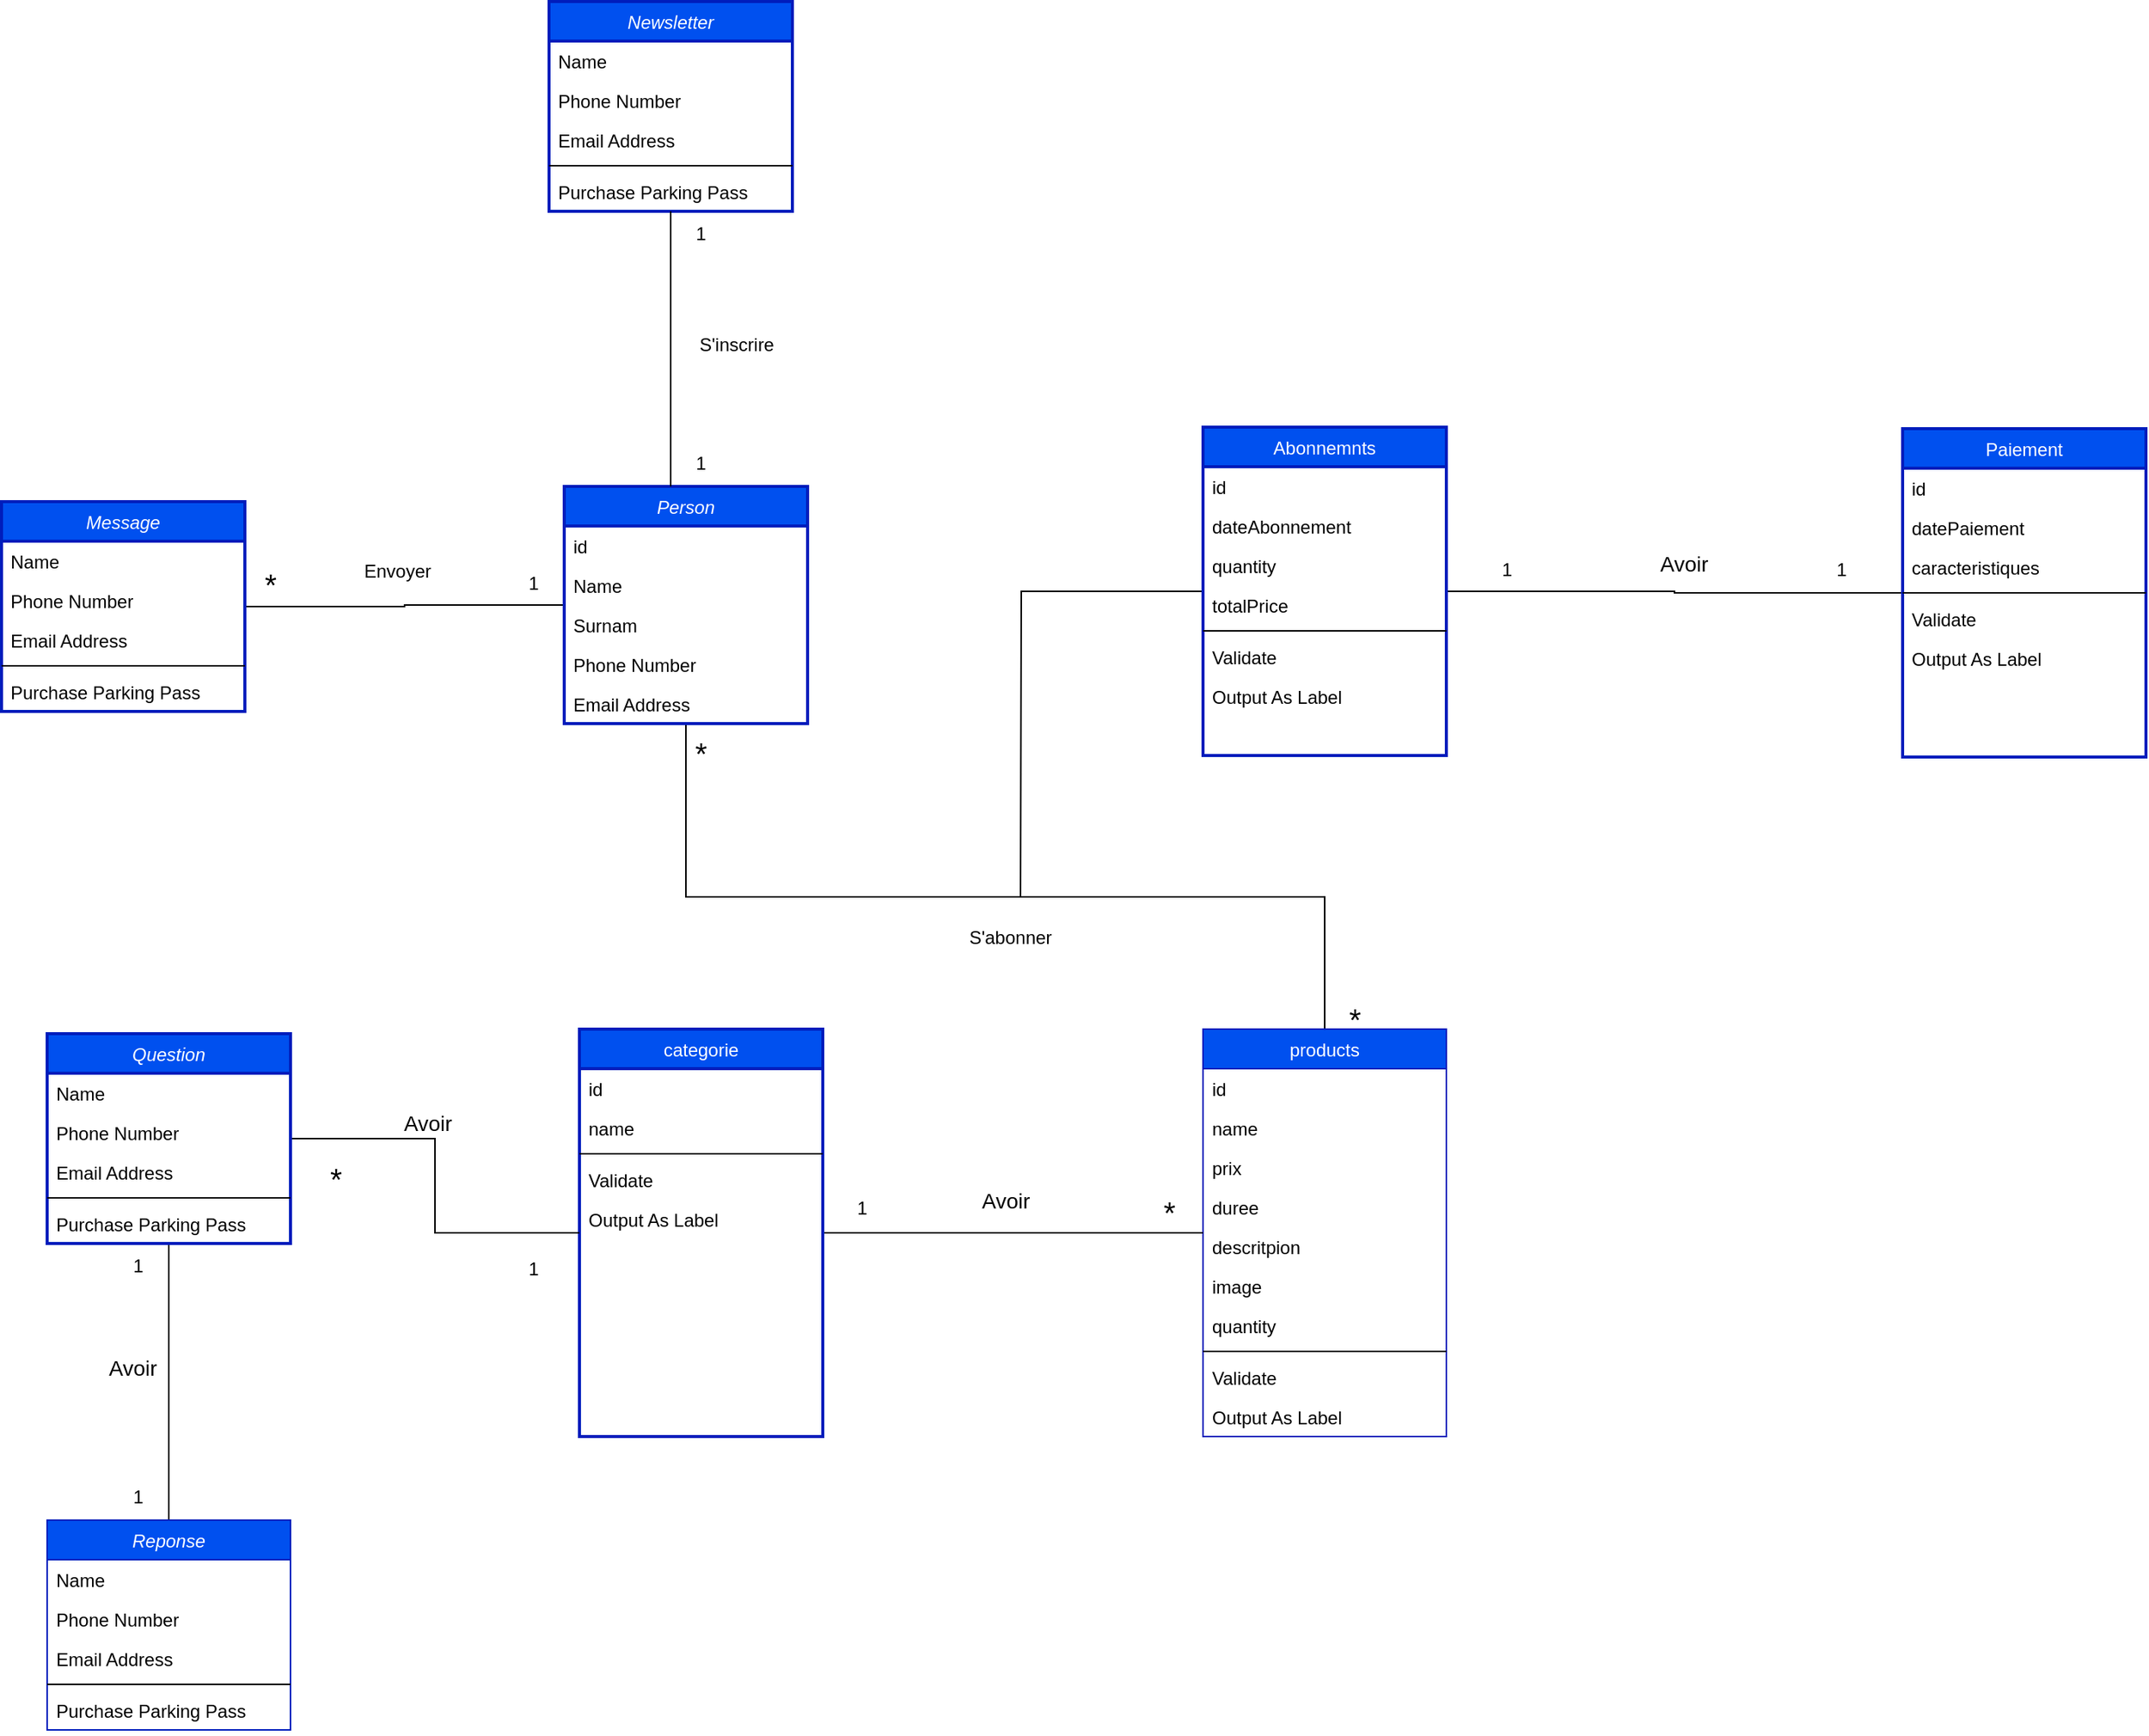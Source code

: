 <mxfile version="24.2.3" type="github">
  <diagram id="C5RBs43oDa-KdzZeNtuy" name="Page-1">
    <mxGraphModel dx="1590" dy="1683" grid="1" gridSize="10" guides="1" tooltips="1" connect="1" arrows="1" fold="1" page="1" pageScale="1" pageWidth="827" pageHeight="1169" math="0" shadow="0">
      <root>
        <mxCell id="WIyWlLk6GJQsqaUBKTNV-0" />
        <mxCell id="WIyWlLk6GJQsqaUBKTNV-1" parent="WIyWlLk6GJQsqaUBKTNV-0" />
        <mxCell id="VjXfluRMaRCNN6NIuyhc-67" style="edgeStyle=orthogonalEdgeStyle;rounded=0;orthogonalLoop=1;jettySize=auto;html=1;endArrow=none;endFill=0;" edge="1" parent="WIyWlLk6GJQsqaUBKTNV-1" source="zkfFHV4jXpPFQw0GAbJ--0" target="VjXfluRMaRCNN6NIuyhc-45">
          <mxGeometry relative="1" as="geometry" />
        </mxCell>
        <mxCell id="VjXfluRMaRCNN6NIuyhc-98" style="edgeStyle=orthogonalEdgeStyle;rounded=0;orthogonalLoop=1;jettySize=auto;html=1;endArrow=none;endFill=0;" edge="1" parent="WIyWlLk6GJQsqaUBKTNV-1" source="zkfFHV4jXpPFQw0GAbJ--0" target="zkfFHV4jXpPFQw0GAbJ--17">
          <mxGeometry relative="1" as="geometry">
            <Array as="points">
              <mxPoint x="300" y="390" />
              <mxPoint x="720" y="390" />
            </Array>
          </mxGeometry>
        </mxCell>
        <mxCell id="zkfFHV4jXpPFQw0GAbJ--0" value="Person" style="swimlane;fontStyle=2;align=center;verticalAlign=top;childLayout=stackLayout;horizontal=1;startSize=26;horizontalStack=0;resizeParent=1;resizeLast=0;collapsible=1;marginBottom=0;rounded=0;shadow=0;strokeWidth=2;fillColor=#0050ef;fontColor=#ffffff;strokeColor=#001DBC;" parent="WIyWlLk6GJQsqaUBKTNV-1" vertex="1">
          <mxGeometry x="220" y="120" width="160" height="156" as="geometry">
            <mxRectangle x="230" y="140" width="160" height="26" as="alternateBounds" />
          </mxGeometry>
        </mxCell>
        <mxCell id="VjXfluRMaRCNN6NIuyhc-101" value="id" style="text;align=left;verticalAlign=top;spacingLeft=4;spacingRight=4;overflow=hidden;rotatable=0;points=[[0,0.5],[1,0.5]];portConstraint=eastwest;" vertex="1" parent="zkfFHV4jXpPFQw0GAbJ--0">
          <mxGeometry y="26" width="160" height="26" as="geometry" />
        </mxCell>
        <mxCell id="zkfFHV4jXpPFQw0GAbJ--1" value="Name" style="text;align=left;verticalAlign=top;spacingLeft=4;spacingRight=4;overflow=hidden;rotatable=0;points=[[0,0.5],[1,0.5]];portConstraint=eastwest;" parent="zkfFHV4jXpPFQw0GAbJ--0" vertex="1">
          <mxGeometry y="52" width="160" height="26" as="geometry" />
        </mxCell>
        <mxCell id="VjXfluRMaRCNN6NIuyhc-102" value="Surnam" style="text;align=left;verticalAlign=top;spacingLeft=4;spacingRight=4;overflow=hidden;rotatable=0;points=[[0,0.5],[1,0.5]];portConstraint=eastwest;" vertex="1" parent="zkfFHV4jXpPFQw0GAbJ--0">
          <mxGeometry y="78" width="160" height="26" as="geometry" />
        </mxCell>
        <mxCell id="zkfFHV4jXpPFQw0GAbJ--2" value="Phone Number" style="text;align=left;verticalAlign=top;spacingLeft=4;spacingRight=4;overflow=hidden;rotatable=0;points=[[0,0.5],[1,0.5]];portConstraint=eastwest;rounded=0;shadow=0;html=0;" parent="zkfFHV4jXpPFQw0GAbJ--0" vertex="1">
          <mxGeometry y="104" width="160" height="26" as="geometry" />
        </mxCell>
        <mxCell id="zkfFHV4jXpPFQw0GAbJ--3" value="Email Address" style="text;align=left;verticalAlign=top;spacingLeft=4;spacingRight=4;overflow=hidden;rotatable=0;points=[[0,0.5],[1,0.5]];portConstraint=eastwest;rounded=0;shadow=0;html=0;" parent="zkfFHV4jXpPFQw0GAbJ--0" vertex="1">
          <mxGeometry y="130" width="160" height="26" as="geometry" />
        </mxCell>
        <mxCell id="zkfFHV4jXpPFQw0GAbJ--17" value="products" style="swimlane;fontStyle=0;align=center;verticalAlign=top;childLayout=stackLayout;horizontal=1;startSize=26;horizontalStack=0;resizeParent=1;resizeLast=0;collapsible=1;marginBottom=0;rounded=0;shadow=0;strokeWidth=1;fillColor=#0050ef;fontColor=#ffffff;strokeColor=#001DBC;" parent="WIyWlLk6GJQsqaUBKTNV-1" vertex="1">
          <mxGeometry x="640" y="477" width="160" height="268" as="geometry">
            <mxRectangle x="550" y="140" width="160" height="26" as="alternateBounds" />
          </mxGeometry>
        </mxCell>
        <mxCell id="zkfFHV4jXpPFQw0GAbJ--18" value="id" style="text;align=left;verticalAlign=top;spacingLeft=4;spacingRight=4;overflow=hidden;rotatable=0;points=[[0,0.5],[1,0.5]];portConstraint=eastwest;" parent="zkfFHV4jXpPFQw0GAbJ--17" vertex="1">
          <mxGeometry y="26" width="160" height="26" as="geometry" />
        </mxCell>
        <mxCell id="zkfFHV4jXpPFQw0GAbJ--19" value="name" style="text;align=left;verticalAlign=top;spacingLeft=4;spacingRight=4;overflow=hidden;rotatable=0;points=[[0,0.5],[1,0.5]];portConstraint=eastwest;rounded=0;shadow=0;html=0;" parent="zkfFHV4jXpPFQw0GAbJ--17" vertex="1">
          <mxGeometry y="52" width="160" height="26" as="geometry" />
        </mxCell>
        <mxCell id="VjXfluRMaRCNN6NIuyhc-7" value="prix" style="text;align=left;verticalAlign=top;spacingLeft=4;spacingRight=4;overflow=hidden;rotatable=0;points=[[0,0.5],[1,0.5]];portConstraint=eastwest;rounded=0;shadow=0;html=0;" vertex="1" parent="zkfFHV4jXpPFQw0GAbJ--17">
          <mxGeometry y="78" width="160" height="26" as="geometry" />
        </mxCell>
        <mxCell id="VjXfluRMaRCNN6NIuyhc-6" value="duree" style="text;align=left;verticalAlign=top;spacingLeft=4;spacingRight=4;overflow=hidden;rotatable=0;points=[[0,0.5],[1,0.5]];portConstraint=eastwest;rounded=0;shadow=0;html=0;" vertex="1" parent="zkfFHV4jXpPFQw0GAbJ--17">
          <mxGeometry y="104" width="160" height="26" as="geometry" />
        </mxCell>
        <mxCell id="zkfFHV4jXpPFQw0GAbJ--20" value="descritpion" style="text;align=left;verticalAlign=top;spacingLeft=4;spacingRight=4;overflow=hidden;rotatable=0;points=[[0,0.5],[1,0.5]];portConstraint=eastwest;rounded=0;shadow=0;html=0;" parent="zkfFHV4jXpPFQw0GAbJ--17" vertex="1">
          <mxGeometry y="130" width="160" height="26" as="geometry" />
        </mxCell>
        <mxCell id="zkfFHV4jXpPFQw0GAbJ--21" value="image" style="text;align=left;verticalAlign=top;spacingLeft=4;spacingRight=4;overflow=hidden;rotatable=0;points=[[0,0.5],[1,0.5]];portConstraint=eastwest;rounded=0;shadow=0;html=0;" parent="zkfFHV4jXpPFQw0GAbJ--17" vertex="1">
          <mxGeometry y="156" width="160" height="26" as="geometry" />
        </mxCell>
        <mxCell id="VjXfluRMaRCNN6NIuyhc-13" value="quantity" style="text;align=left;verticalAlign=top;spacingLeft=4;spacingRight=4;overflow=hidden;rotatable=0;points=[[0,0.5],[1,0.5]];portConstraint=eastwest;" vertex="1" parent="zkfFHV4jXpPFQw0GAbJ--17">
          <mxGeometry y="182" width="160" height="26" as="geometry" />
        </mxCell>
        <mxCell id="zkfFHV4jXpPFQw0GAbJ--23" value="" style="line;html=1;strokeWidth=1;align=left;verticalAlign=middle;spacingTop=-1;spacingLeft=3;spacingRight=3;rotatable=0;labelPosition=right;points=[];portConstraint=eastwest;" parent="zkfFHV4jXpPFQw0GAbJ--17" vertex="1">
          <mxGeometry y="208" width="160" height="8" as="geometry" />
        </mxCell>
        <mxCell id="zkfFHV4jXpPFQw0GAbJ--24" value="Validate" style="text;align=left;verticalAlign=top;spacingLeft=4;spacingRight=4;overflow=hidden;rotatable=0;points=[[0,0.5],[1,0.5]];portConstraint=eastwest;" parent="zkfFHV4jXpPFQw0GAbJ--17" vertex="1">
          <mxGeometry y="216" width="160" height="26" as="geometry" />
        </mxCell>
        <mxCell id="zkfFHV4jXpPFQw0GAbJ--25" value="Output As Label" style="text;align=left;verticalAlign=top;spacingLeft=4;spacingRight=4;overflow=hidden;rotatable=0;points=[[0,0.5],[1,0.5]];portConstraint=eastwest;" parent="zkfFHV4jXpPFQw0GAbJ--17" vertex="1">
          <mxGeometry y="242" width="160" height="26" as="geometry" />
        </mxCell>
        <mxCell id="VjXfluRMaRCNN6NIuyhc-99" style="edgeStyle=orthogonalEdgeStyle;rounded=0;orthogonalLoop=1;jettySize=auto;html=1;endArrow=none;endFill=0;" edge="1" parent="WIyWlLk6GJQsqaUBKTNV-1" source="VjXfluRMaRCNN6NIuyhc-4">
          <mxGeometry relative="1" as="geometry">
            <mxPoint x="520" y="390" as="targetPoint" />
          </mxGeometry>
        </mxCell>
        <mxCell id="VjXfluRMaRCNN6NIuyhc-100" style="edgeStyle=orthogonalEdgeStyle;rounded=0;orthogonalLoop=1;jettySize=auto;html=1;endArrow=none;endFill=0;" edge="1" parent="WIyWlLk6GJQsqaUBKTNV-1" source="VjXfluRMaRCNN6NIuyhc-4" target="VjXfluRMaRCNN6NIuyhc-18">
          <mxGeometry relative="1" as="geometry" />
        </mxCell>
        <mxCell id="VjXfluRMaRCNN6NIuyhc-4" value="Abonnemnts" style="swimlane;fontStyle=0;align=center;verticalAlign=top;childLayout=stackLayout;horizontal=1;startSize=26;horizontalStack=0;resizeParent=1;resizeLast=0;collapsible=1;marginBottom=0;rounded=0;shadow=0;strokeWidth=2;fillColor=#0050ef;fontColor=#ffffff;strokeColor=#001DBC;" vertex="1" parent="WIyWlLk6GJQsqaUBKTNV-1">
          <mxGeometry x="640" y="81" width="160" height="216" as="geometry">
            <mxRectangle x="550" y="140" width="160" height="26" as="alternateBounds" />
          </mxGeometry>
        </mxCell>
        <mxCell id="VjXfluRMaRCNN6NIuyhc-5" value="id" style="text;align=left;verticalAlign=top;spacingLeft=4;spacingRight=4;overflow=hidden;rotatable=0;points=[[0,0.5],[1,0.5]];portConstraint=eastwest;" vertex="1" parent="VjXfluRMaRCNN6NIuyhc-4">
          <mxGeometry y="26" width="160" height="26" as="geometry" />
        </mxCell>
        <mxCell id="VjXfluRMaRCNN6NIuyhc-8" value="dateAbonnement" style="text;align=left;verticalAlign=top;spacingLeft=4;spacingRight=4;overflow=hidden;rotatable=0;points=[[0,0.5],[1,0.5]];portConstraint=eastwest;rounded=0;shadow=0;html=0;" vertex="1" parent="VjXfluRMaRCNN6NIuyhc-4">
          <mxGeometry y="52" width="160" height="26" as="geometry" />
        </mxCell>
        <mxCell id="VjXfluRMaRCNN6NIuyhc-43" value="quantity" style="text;align=left;verticalAlign=top;spacingLeft=4;spacingRight=4;overflow=hidden;rotatable=0;points=[[0,0.5],[1,0.5]];portConstraint=eastwest;rounded=0;shadow=0;html=0;" vertex="1" parent="VjXfluRMaRCNN6NIuyhc-4">
          <mxGeometry y="78" width="160" height="26" as="geometry" />
        </mxCell>
        <mxCell id="VjXfluRMaRCNN6NIuyhc-44" value="totalPrice" style="text;align=left;verticalAlign=top;spacingLeft=4;spacingRight=4;overflow=hidden;rotatable=0;points=[[0,0.5],[1,0.5]];portConstraint=eastwest;rounded=0;shadow=0;html=0;" vertex="1" parent="VjXfluRMaRCNN6NIuyhc-4">
          <mxGeometry y="104" width="160" height="26" as="geometry" />
        </mxCell>
        <mxCell id="VjXfluRMaRCNN6NIuyhc-9" value="" style="line;html=1;strokeWidth=1;align=left;verticalAlign=middle;spacingTop=-1;spacingLeft=3;spacingRight=3;rotatable=0;labelPosition=right;points=[];portConstraint=eastwest;" vertex="1" parent="VjXfluRMaRCNN6NIuyhc-4">
          <mxGeometry y="130" width="160" height="8" as="geometry" />
        </mxCell>
        <mxCell id="VjXfluRMaRCNN6NIuyhc-10" value="Validate" style="text;align=left;verticalAlign=top;spacingLeft=4;spacingRight=4;overflow=hidden;rotatable=0;points=[[0,0.5],[1,0.5]];portConstraint=eastwest;" vertex="1" parent="VjXfluRMaRCNN6NIuyhc-4">
          <mxGeometry y="138" width="160" height="26" as="geometry" />
        </mxCell>
        <mxCell id="VjXfluRMaRCNN6NIuyhc-11" value="Output As Label" style="text;align=left;verticalAlign=top;spacingLeft=4;spacingRight=4;overflow=hidden;rotatable=0;points=[[0,0.5],[1,0.5]];portConstraint=eastwest;" vertex="1" parent="VjXfluRMaRCNN6NIuyhc-4">
          <mxGeometry y="164" width="160" height="26" as="geometry" />
        </mxCell>
        <mxCell id="VjXfluRMaRCNN6NIuyhc-14" value="&lt;font style=&quot;font-size: 20px;&quot;&gt;*&lt;/font&gt;" style="text;html=1;align=center;verticalAlign=middle;whiteSpace=wrap;rounded=0;" vertex="1" parent="WIyWlLk6GJQsqaUBKTNV-1">
          <mxGeometry x="710" y="455" width="60" height="30" as="geometry" />
        </mxCell>
        <mxCell id="VjXfluRMaRCNN6NIuyhc-15" value="&lt;font style=&quot;font-size: 20px;&quot;&gt;*&lt;/font&gt;" style="text;html=1;align=center;verticalAlign=middle;whiteSpace=wrap;rounded=0;" vertex="1" parent="WIyWlLk6GJQsqaUBKTNV-1">
          <mxGeometry x="280" y="280" width="60" height="30" as="geometry" />
        </mxCell>
        <mxCell id="VjXfluRMaRCNN6NIuyhc-18" value="Paiement" style="swimlane;fontStyle=0;align=center;verticalAlign=top;childLayout=stackLayout;horizontal=1;startSize=26;horizontalStack=0;resizeParent=1;resizeLast=0;collapsible=1;marginBottom=0;rounded=0;shadow=0;strokeWidth=2;fillColor=#0050ef;fontColor=#ffffff;strokeColor=#001DBC;" vertex="1" parent="WIyWlLk6GJQsqaUBKTNV-1">
          <mxGeometry x="1100" y="82" width="160" height="216" as="geometry">
            <mxRectangle x="550" y="140" width="160" height="26" as="alternateBounds" />
          </mxGeometry>
        </mxCell>
        <mxCell id="VjXfluRMaRCNN6NIuyhc-19" value="id" style="text;align=left;verticalAlign=top;spacingLeft=4;spacingRight=4;overflow=hidden;rotatable=0;points=[[0,0.5],[1,0.5]];portConstraint=eastwest;" vertex="1" parent="VjXfluRMaRCNN6NIuyhc-18">
          <mxGeometry y="26" width="160" height="26" as="geometry" />
        </mxCell>
        <mxCell id="VjXfluRMaRCNN6NIuyhc-20" value="datePaiement" style="text;align=left;verticalAlign=top;spacingLeft=4;spacingRight=4;overflow=hidden;rotatable=0;points=[[0,0.5],[1,0.5]];portConstraint=eastwest;rounded=0;shadow=0;html=0;" vertex="1" parent="VjXfluRMaRCNN6NIuyhc-18">
          <mxGeometry y="52" width="160" height="26" as="geometry" />
        </mxCell>
        <mxCell id="VjXfluRMaRCNN6NIuyhc-22" value="caracteristiques" style="text;align=left;verticalAlign=top;spacingLeft=4;spacingRight=4;overflow=hidden;rotatable=0;points=[[0,0.5],[1,0.5]];portConstraint=eastwest;rounded=0;shadow=0;html=0;" vertex="1" parent="VjXfluRMaRCNN6NIuyhc-18">
          <mxGeometry y="78" width="160" height="26" as="geometry" />
        </mxCell>
        <mxCell id="VjXfluRMaRCNN6NIuyhc-23" value="" style="line;html=1;strokeWidth=1;align=left;verticalAlign=middle;spacingTop=-1;spacingLeft=3;spacingRight=3;rotatable=0;labelPosition=right;points=[];portConstraint=eastwest;" vertex="1" parent="VjXfluRMaRCNN6NIuyhc-18">
          <mxGeometry y="104" width="160" height="8" as="geometry" />
        </mxCell>
        <mxCell id="VjXfluRMaRCNN6NIuyhc-24" value="Validate" style="text;align=left;verticalAlign=top;spacingLeft=4;spacingRight=4;overflow=hidden;rotatable=0;points=[[0,0.5],[1,0.5]];portConstraint=eastwest;" vertex="1" parent="VjXfluRMaRCNN6NIuyhc-18">
          <mxGeometry y="112" width="160" height="26" as="geometry" />
        </mxCell>
        <mxCell id="VjXfluRMaRCNN6NIuyhc-25" value="Output As Label" style="text;align=left;verticalAlign=top;spacingLeft=4;spacingRight=4;overflow=hidden;rotatable=0;points=[[0,0.5],[1,0.5]];portConstraint=eastwest;" vertex="1" parent="VjXfluRMaRCNN6NIuyhc-18">
          <mxGeometry y="138" width="160" height="26" as="geometry" />
        </mxCell>
        <mxCell id="VjXfluRMaRCNN6NIuyhc-28" value="S&#39;abonner" style="text;html=1;resizable=0;points=[];;align=center;verticalAlign=middle;labelBackgroundColor=none;rounded=0;shadow=0;strokeWidth=1;fontSize=12;" vertex="1" connectable="0" parent="WIyWlLk6GJQsqaUBKTNV-1">
          <mxGeometry x="499.996" y="419.997" as="geometry">
            <mxPoint x="13" y="-3" as="offset" />
          </mxGeometry>
        </mxCell>
        <mxCell id="VjXfluRMaRCNN6NIuyhc-40" style="edgeStyle=orthogonalEdgeStyle;rounded=0;orthogonalLoop=1;jettySize=auto;html=1;endArrow=none;endFill=0;" edge="1" parent="WIyWlLk6GJQsqaUBKTNV-1" source="VjXfluRMaRCNN6NIuyhc-29" target="zkfFHV4jXpPFQw0GAbJ--17">
          <mxGeometry relative="1" as="geometry">
            <mxPoint x="870" y="550" as="targetPoint" />
          </mxGeometry>
        </mxCell>
        <mxCell id="VjXfluRMaRCNN6NIuyhc-29" value="categorie" style="swimlane;fontStyle=0;align=center;verticalAlign=top;childLayout=stackLayout;horizontal=1;startSize=26;horizontalStack=0;resizeParent=1;resizeLast=0;collapsible=1;marginBottom=0;rounded=0;shadow=0;strokeWidth=2;fillColor=#0050ef;fontColor=#ffffff;strokeColor=#001DBC;" vertex="1" parent="WIyWlLk6GJQsqaUBKTNV-1">
          <mxGeometry x="230" y="477" width="160" height="268" as="geometry">
            <mxRectangle x="550" y="140" width="160" height="26" as="alternateBounds" />
          </mxGeometry>
        </mxCell>
        <mxCell id="VjXfluRMaRCNN6NIuyhc-30" value="id" style="text;align=left;verticalAlign=top;spacingLeft=4;spacingRight=4;overflow=hidden;rotatable=0;points=[[0,0.5],[1,0.5]];portConstraint=eastwest;" vertex="1" parent="VjXfluRMaRCNN6NIuyhc-29">
          <mxGeometry y="26" width="160" height="26" as="geometry" />
        </mxCell>
        <mxCell id="VjXfluRMaRCNN6NIuyhc-31" value="name" style="text;align=left;verticalAlign=top;spacingLeft=4;spacingRight=4;overflow=hidden;rotatable=0;points=[[0,0.5],[1,0.5]];portConstraint=eastwest;rounded=0;shadow=0;html=0;" vertex="1" parent="VjXfluRMaRCNN6NIuyhc-29">
          <mxGeometry y="52" width="160" height="26" as="geometry" />
        </mxCell>
        <mxCell id="VjXfluRMaRCNN6NIuyhc-37" value="" style="line;html=1;strokeWidth=1;align=left;verticalAlign=middle;spacingTop=-1;spacingLeft=3;spacingRight=3;rotatable=0;labelPosition=right;points=[];portConstraint=eastwest;" vertex="1" parent="VjXfluRMaRCNN6NIuyhc-29">
          <mxGeometry y="78" width="160" height="8" as="geometry" />
        </mxCell>
        <mxCell id="VjXfluRMaRCNN6NIuyhc-38" value="Validate" style="text;align=left;verticalAlign=top;spacingLeft=4;spacingRight=4;overflow=hidden;rotatable=0;points=[[0,0.5],[1,0.5]];portConstraint=eastwest;" vertex="1" parent="VjXfluRMaRCNN6NIuyhc-29">
          <mxGeometry y="86" width="160" height="26" as="geometry" />
        </mxCell>
        <mxCell id="VjXfluRMaRCNN6NIuyhc-39" value="Output As Label" style="text;align=left;verticalAlign=top;spacingLeft=4;spacingRight=4;overflow=hidden;rotatable=0;points=[[0,0.5],[1,0.5]];portConstraint=eastwest;" vertex="1" parent="VjXfluRMaRCNN6NIuyhc-29">
          <mxGeometry y="112" width="160" height="26" as="geometry" />
        </mxCell>
        <mxCell id="VjXfluRMaRCNN6NIuyhc-41" value="&lt;font style=&quot;font-size: 20px;&quot;&gt;*&lt;/font&gt;" style="text;html=1;align=center;verticalAlign=middle;whiteSpace=wrap;rounded=0;" vertex="1" parent="WIyWlLk6GJQsqaUBKTNV-1">
          <mxGeometry x="588" y="582" width="60" height="30" as="geometry" />
        </mxCell>
        <mxCell id="VjXfluRMaRCNN6NIuyhc-42" value="1" style="text;html=1;align=center;verticalAlign=middle;whiteSpace=wrap;rounded=0;" vertex="1" parent="WIyWlLk6GJQsqaUBKTNV-1">
          <mxGeometry x="386" y="580" width="60" height="30" as="geometry" />
        </mxCell>
        <mxCell id="VjXfluRMaRCNN6NIuyhc-45" value="Message" style="swimlane;fontStyle=2;align=center;verticalAlign=top;childLayout=stackLayout;horizontal=1;startSize=26;horizontalStack=0;resizeParent=1;resizeLast=0;collapsible=1;marginBottom=0;rounded=0;shadow=0;strokeWidth=2;fillColor=#0050ef;fontColor=#ffffff;strokeColor=#001DBC;" vertex="1" parent="WIyWlLk6GJQsqaUBKTNV-1">
          <mxGeometry x="-150" y="130" width="160" height="138" as="geometry">
            <mxRectangle x="230" y="140" width="160" height="26" as="alternateBounds" />
          </mxGeometry>
        </mxCell>
        <mxCell id="VjXfluRMaRCNN6NIuyhc-46" value="Name" style="text;align=left;verticalAlign=top;spacingLeft=4;spacingRight=4;overflow=hidden;rotatable=0;points=[[0,0.5],[1,0.5]];portConstraint=eastwest;" vertex="1" parent="VjXfluRMaRCNN6NIuyhc-45">
          <mxGeometry y="26" width="160" height="26" as="geometry" />
        </mxCell>
        <mxCell id="VjXfluRMaRCNN6NIuyhc-47" value="Phone Number" style="text;align=left;verticalAlign=top;spacingLeft=4;spacingRight=4;overflow=hidden;rotatable=0;points=[[0,0.5],[1,0.5]];portConstraint=eastwest;rounded=0;shadow=0;html=0;" vertex="1" parent="VjXfluRMaRCNN6NIuyhc-45">
          <mxGeometry y="52" width="160" height="26" as="geometry" />
        </mxCell>
        <mxCell id="VjXfluRMaRCNN6NIuyhc-48" value="Email Address" style="text;align=left;verticalAlign=top;spacingLeft=4;spacingRight=4;overflow=hidden;rotatable=0;points=[[0,0.5],[1,0.5]];portConstraint=eastwest;rounded=0;shadow=0;html=0;" vertex="1" parent="VjXfluRMaRCNN6NIuyhc-45">
          <mxGeometry y="78" width="160" height="26" as="geometry" />
        </mxCell>
        <mxCell id="VjXfluRMaRCNN6NIuyhc-49" value="" style="line;html=1;strokeWidth=1;align=left;verticalAlign=middle;spacingTop=-1;spacingLeft=3;spacingRight=3;rotatable=0;labelPosition=right;points=[];portConstraint=eastwest;" vertex="1" parent="VjXfluRMaRCNN6NIuyhc-45">
          <mxGeometry y="104" width="160" height="8" as="geometry" />
        </mxCell>
        <mxCell id="VjXfluRMaRCNN6NIuyhc-50" value="Purchase Parking Pass" style="text;align=left;verticalAlign=top;spacingLeft=4;spacingRight=4;overflow=hidden;rotatable=0;points=[[0,0.5],[1,0.5]];portConstraint=eastwest;" vertex="1" parent="VjXfluRMaRCNN6NIuyhc-45">
          <mxGeometry y="112" width="160" height="26" as="geometry" />
        </mxCell>
        <mxCell id="VjXfluRMaRCNN6NIuyhc-68" style="edgeStyle=orthogonalEdgeStyle;rounded=0;orthogonalLoop=1;jettySize=auto;html=1;endArrow=none;endFill=0;" edge="1" parent="WIyWlLk6GJQsqaUBKTNV-1" source="VjXfluRMaRCNN6NIuyhc-51" target="VjXfluRMaRCNN6NIuyhc-29">
          <mxGeometry relative="1" as="geometry" />
        </mxCell>
        <mxCell id="VjXfluRMaRCNN6NIuyhc-69" style="edgeStyle=orthogonalEdgeStyle;rounded=0;orthogonalLoop=1;jettySize=auto;html=1;endArrow=none;endFill=0;" edge="1" parent="WIyWlLk6GJQsqaUBKTNV-1" source="VjXfluRMaRCNN6NIuyhc-51" target="VjXfluRMaRCNN6NIuyhc-57">
          <mxGeometry relative="1" as="geometry" />
        </mxCell>
        <mxCell id="VjXfluRMaRCNN6NIuyhc-51" value="Question" style="swimlane;fontStyle=2;align=center;verticalAlign=top;childLayout=stackLayout;horizontal=1;startSize=26;horizontalStack=0;resizeParent=1;resizeLast=0;collapsible=1;marginBottom=0;rounded=0;shadow=0;strokeWidth=2;fillColor=#0050ef;fontColor=#ffffff;strokeColor=#001DBC;" vertex="1" parent="WIyWlLk6GJQsqaUBKTNV-1">
          <mxGeometry x="-120" y="480" width="160" height="138" as="geometry">
            <mxRectangle x="230" y="140" width="160" height="26" as="alternateBounds" />
          </mxGeometry>
        </mxCell>
        <mxCell id="VjXfluRMaRCNN6NIuyhc-52" value="Name" style="text;align=left;verticalAlign=top;spacingLeft=4;spacingRight=4;overflow=hidden;rotatable=0;points=[[0,0.5],[1,0.5]];portConstraint=eastwest;" vertex="1" parent="VjXfluRMaRCNN6NIuyhc-51">
          <mxGeometry y="26" width="160" height="26" as="geometry" />
        </mxCell>
        <mxCell id="VjXfluRMaRCNN6NIuyhc-53" value="Phone Number" style="text;align=left;verticalAlign=top;spacingLeft=4;spacingRight=4;overflow=hidden;rotatable=0;points=[[0,0.5],[1,0.5]];portConstraint=eastwest;rounded=0;shadow=0;html=0;" vertex="1" parent="VjXfluRMaRCNN6NIuyhc-51">
          <mxGeometry y="52" width="160" height="26" as="geometry" />
        </mxCell>
        <mxCell id="VjXfluRMaRCNN6NIuyhc-54" value="Email Address" style="text;align=left;verticalAlign=top;spacingLeft=4;spacingRight=4;overflow=hidden;rotatable=0;points=[[0,0.5],[1,0.5]];portConstraint=eastwest;rounded=0;shadow=0;html=0;" vertex="1" parent="VjXfluRMaRCNN6NIuyhc-51">
          <mxGeometry y="78" width="160" height="26" as="geometry" />
        </mxCell>
        <mxCell id="VjXfluRMaRCNN6NIuyhc-55" value="" style="line;html=1;strokeWidth=1;align=left;verticalAlign=middle;spacingTop=-1;spacingLeft=3;spacingRight=3;rotatable=0;labelPosition=right;points=[];portConstraint=eastwest;" vertex="1" parent="VjXfluRMaRCNN6NIuyhc-51">
          <mxGeometry y="104" width="160" height="8" as="geometry" />
        </mxCell>
        <mxCell id="VjXfluRMaRCNN6NIuyhc-56" value="Purchase Parking Pass" style="text;align=left;verticalAlign=top;spacingLeft=4;spacingRight=4;overflow=hidden;rotatable=0;points=[[0,0.5],[1,0.5]];portConstraint=eastwest;" vertex="1" parent="VjXfluRMaRCNN6NIuyhc-51">
          <mxGeometry y="112" width="160" height="26" as="geometry" />
        </mxCell>
        <mxCell id="VjXfluRMaRCNN6NIuyhc-57" value="Reponse" style="swimlane;fontStyle=2;align=center;verticalAlign=top;childLayout=stackLayout;horizontal=1;startSize=26;horizontalStack=0;resizeParent=1;resizeLast=0;collapsible=1;marginBottom=0;rounded=0;shadow=0;strokeWidth=1;fillColor=#0050ef;fontColor=#ffffff;strokeColor=#001DBC;" vertex="1" parent="WIyWlLk6GJQsqaUBKTNV-1">
          <mxGeometry x="-120" y="800" width="160" height="138" as="geometry">
            <mxRectangle x="230" y="140" width="160" height="26" as="alternateBounds" />
          </mxGeometry>
        </mxCell>
        <mxCell id="VjXfluRMaRCNN6NIuyhc-58" value="Name" style="text;align=left;verticalAlign=top;spacingLeft=4;spacingRight=4;overflow=hidden;rotatable=0;points=[[0,0.5],[1,0.5]];portConstraint=eastwest;" vertex="1" parent="VjXfluRMaRCNN6NIuyhc-57">
          <mxGeometry y="26" width="160" height="26" as="geometry" />
        </mxCell>
        <mxCell id="VjXfluRMaRCNN6NIuyhc-59" value="Phone Number" style="text;align=left;verticalAlign=top;spacingLeft=4;spacingRight=4;overflow=hidden;rotatable=0;points=[[0,0.5],[1,0.5]];portConstraint=eastwest;rounded=0;shadow=0;html=0;" vertex="1" parent="VjXfluRMaRCNN6NIuyhc-57">
          <mxGeometry y="52" width="160" height="26" as="geometry" />
        </mxCell>
        <mxCell id="VjXfluRMaRCNN6NIuyhc-60" value="Email Address" style="text;align=left;verticalAlign=top;spacingLeft=4;spacingRight=4;overflow=hidden;rotatable=0;points=[[0,0.5],[1,0.5]];portConstraint=eastwest;rounded=0;shadow=0;html=0;" vertex="1" parent="VjXfluRMaRCNN6NIuyhc-57">
          <mxGeometry y="78" width="160" height="26" as="geometry" />
        </mxCell>
        <mxCell id="VjXfluRMaRCNN6NIuyhc-61" value="" style="line;html=1;strokeWidth=1;align=left;verticalAlign=middle;spacingTop=-1;spacingLeft=3;spacingRight=3;rotatable=0;labelPosition=right;points=[];portConstraint=eastwest;" vertex="1" parent="VjXfluRMaRCNN6NIuyhc-57">
          <mxGeometry y="104" width="160" height="8" as="geometry" />
        </mxCell>
        <mxCell id="VjXfluRMaRCNN6NIuyhc-62" value="Purchase Parking Pass" style="text;align=left;verticalAlign=top;spacingLeft=4;spacingRight=4;overflow=hidden;rotatable=0;points=[[0,0.5],[1,0.5]];portConstraint=eastwest;" vertex="1" parent="VjXfluRMaRCNN6NIuyhc-57">
          <mxGeometry y="112" width="160" height="26" as="geometry" />
        </mxCell>
        <mxCell id="VjXfluRMaRCNN6NIuyhc-70" value="&lt;font style=&quot;font-size: 20px;&quot;&gt;*&lt;/font&gt;" style="text;html=1;align=center;verticalAlign=middle;whiteSpace=wrap;rounded=0;" vertex="1" parent="WIyWlLk6GJQsqaUBKTNV-1">
          <mxGeometry x="40" y="560" width="60" height="30" as="geometry" />
        </mxCell>
        <mxCell id="VjXfluRMaRCNN6NIuyhc-71" value="1" style="text;html=1;align=center;verticalAlign=middle;whiteSpace=wrap;rounded=0;" vertex="1" parent="WIyWlLk6GJQsqaUBKTNV-1">
          <mxGeometry x="170" y="620" width="60" height="30" as="geometry" />
        </mxCell>
        <mxCell id="VjXfluRMaRCNN6NIuyhc-72" value="1" style="text;html=1;align=center;verticalAlign=middle;whiteSpace=wrap;rounded=0;" vertex="1" parent="WIyWlLk6GJQsqaUBKTNV-1">
          <mxGeometry x="-90" y="770" width="60" height="30" as="geometry" />
        </mxCell>
        <mxCell id="VjXfluRMaRCNN6NIuyhc-73" value="1" style="text;html=1;align=center;verticalAlign=middle;whiteSpace=wrap;rounded=0;" vertex="1" parent="WIyWlLk6GJQsqaUBKTNV-1">
          <mxGeometry x="-90" y="618" width="60" height="30" as="geometry" />
        </mxCell>
        <mxCell id="VjXfluRMaRCNN6NIuyhc-76" value="1" style="text;html=1;align=center;verticalAlign=middle;whiteSpace=wrap;rounded=0;" vertex="1" parent="WIyWlLk6GJQsqaUBKTNV-1">
          <mxGeometry x="810" y="160" width="60" height="30" as="geometry" />
        </mxCell>
        <mxCell id="VjXfluRMaRCNN6NIuyhc-77" value="1" style="text;html=1;align=center;verticalAlign=middle;whiteSpace=wrap;rounded=0;" vertex="1" parent="WIyWlLk6GJQsqaUBKTNV-1">
          <mxGeometry x="1030" y="160" width="60" height="30" as="geometry" />
        </mxCell>
        <mxCell id="VjXfluRMaRCNN6NIuyhc-78" value="&lt;font style=&quot;font-size: 14px;&quot;&gt;Avoir&lt;/font&gt;" style="text;html=1;resizable=0;points=[];;align=center;verticalAlign=middle;labelBackgroundColor=none;rounded=0;shadow=0;strokeWidth=1;fontSize=12;" vertex="1" connectable="0" parent="WIyWlLk6GJQsqaUBKTNV-1">
          <mxGeometry x="959.996" y="164.997" as="geometry">
            <mxPoint x="-4" y="6" as="offset" />
          </mxGeometry>
        </mxCell>
        <mxCell id="VjXfluRMaRCNN6NIuyhc-79" value="&lt;font style=&quot;font-size: 14px;&quot;&gt;Avoir&lt;/font&gt;" style="text;html=1;resizable=0;points=[];;align=center;verticalAlign=middle;labelBackgroundColor=none;rounded=0;shadow=0;strokeWidth=1;fontSize=12;" vertex="1" connectable="0" parent="WIyWlLk6GJQsqaUBKTNV-1">
          <mxGeometry x="1019.996" y="249.997" as="geometry">
            <mxPoint x="-510" y="340" as="offset" />
          </mxGeometry>
        </mxCell>
        <mxCell id="VjXfluRMaRCNN6NIuyhc-80" value="&lt;font style=&quot;font-size: 14px;&quot;&gt;Avoir&lt;/font&gt;" style="text;html=1;resizable=0;points=[];;align=center;verticalAlign=middle;labelBackgroundColor=none;rounded=0;shadow=0;strokeWidth=1;fontSize=12;" vertex="1" connectable="0" parent="WIyWlLk6GJQsqaUBKTNV-1">
          <mxGeometry x="639.996" y="198.997" as="geometry">
            <mxPoint x="-510" y="340" as="offset" />
          </mxGeometry>
        </mxCell>
        <mxCell id="VjXfluRMaRCNN6NIuyhc-81" value="Envoyer" style="text;html=1;resizable=0;points=[];;align=center;verticalAlign=middle;labelBackgroundColor=none;rounded=0;shadow=0;strokeWidth=1;fontSize=12;" vertex="1" connectable="0" parent="WIyWlLk6GJQsqaUBKTNV-1">
          <mxGeometry x="619.996" y="-164.003" as="geometry">
            <mxPoint x="-510" y="340" as="offset" />
          </mxGeometry>
        </mxCell>
        <mxCell id="VjXfluRMaRCNN6NIuyhc-82" value="&lt;font style=&quot;font-size: 14px;&quot;&gt;Avoir&lt;/font&gt;" style="text;html=1;resizable=0;points=[];;align=center;verticalAlign=middle;labelBackgroundColor=none;rounded=0;shadow=0;strokeWidth=1;fontSize=12;" vertex="1" connectable="0" parent="WIyWlLk6GJQsqaUBKTNV-1">
          <mxGeometry x="445.996" y="359.997" as="geometry">
            <mxPoint x="-510" y="340" as="offset" />
          </mxGeometry>
        </mxCell>
        <mxCell id="VjXfluRMaRCNN6NIuyhc-83" value="Newsletter" style="swimlane;fontStyle=2;align=center;verticalAlign=top;childLayout=stackLayout;horizontal=1;startSize=26;horizontalStack=0;resizeParent=1;resizeLast=0;collapsible=1;marginBottom=0;rounded=0;shadow=0;strokeWidth=2;fillColor=#0050ef;fontColor=#ffffff;strokeColor=#001DBC;" vertex="1" parent="WIyWlLk6GJQsqaUBKTNV-1">
          <mxGeometry x="210" y="-199" width="160" height="138" as="geometry">
            <mxRectangle x="230" y="140" width="160" height="26" as="alternateBounds" />
          </mxGeometry>
        </mxCell>
        <mxCell id="VjXfluRMaRCNN6NIuyhc-84" value="Name" style="text;align=left;verticalAlign=top;spacingLeft=4;spacingRight=4;overflow=hidden;rotatable=0;points=[[0,0.5],[1,0.5]];portConstraint=eastwest;" vertex="1" parent="VjXfluRMaRCNN6NIuyhc-83">
          <mxGeometry y="26" width="160" height="26" as="geometry" />
        </mxCell>
        <mxCell id="VjXfluRMaRCNN6NIuyhc-85" value="Phone Number" style="text;align=left;verticalAlign=top;spacingLeft=4;spacingRight=4;overflow=hidden;rotatable=0;points=[[0,0.5],[1,0.5]];portConstraint=eastwest;rounded=0;shadow=0;html=0;" vertex="1" parent="VjXfluRMaRCNN6NIuyhc-83">
          <mxGeometry y="52" width="160" height="26" as="geometry" />
        </mxCell>
        <mxCell id="VjXfluRMaRCNN6NIuyhc-86" value="Email Address" style="text;align=left;verticalAlign=top;spacingLeft=4;spacingRight=4;overflow=hidden;rotatable=0;points=[[0,0.5],[1,0.5]];portConstraint=eastwest;rounded=0;shadow=0;html=0;" vertex="1" parent="VjXfluRMaRCNN6NIuyhc-83">
          <mxGeometry y="78" width="160" height="26" as="geometry" />
        </mxCell>
        <mxCell id="VjXfluRMaRCNN6NIuyhc-87" value="" style="line;html=1;strokeWidth=1;align=left;verticalAlign=middle;spacingTop=-1;spacingLeft=3;spacingRight=3;rotatable=0;labelPosition=right;points=[];portConstraint=eastwest;" vertex="1" parent="VjXfluRMaRCNN6NIuyhc-83">
          <mxGeometry y="104" width="160" height="8" as="geometry" />
        </mxCell>
        <mxCell id="VjXfluRMaRCNN6NIuyhc-88" value="Purchase Parking Pass" style="text;align=left;verticalAlign=top;spacingLeft=4;spacingRight=4;overflow=hidden;rotatable=0;points=[[0,0.5],[1,0.5]];portConstraint=eastwest;" vertex="1" parent="VjXfluRMaRCNN6NIuyhc-83">
          <mxGeometry y="112" width="160" height="26" as="geometry" />
        </mxCell>
        <mxCell id="VjXfluRMaRCNN6NIuyhc-89" style="edgeStyle=orthogonalEdgeStyle;rounded=0;orthogonalLoop=1;jettySize=auto;html=1;endArrow=none;endFill=0;" edge="1" parent="WIyWlLk6GJQsqaUBKTNV-1" source="VjXfluRMaRCNN6NIuyhc-83">
          <mxGeometry relative="1" as="geometry">
            <mxPoint x="290" y="120" as="targetPoint" />
          </mxGeometry>
        </mxCell>
        <mxCell id="VjXfluRMaRCNN6NIuyhc-90" value="&lt;font style=&quot;font-size: 20px;&quot;&gt;*&lt;/font&gt;" style="text;html=1;align=center;verticalAlign=middle;whiteSpace=wrap;rounded=0;" vertex="1" parent="WIyWlLk6GJQsqaUBKTNV-1">
          <mxGeometry x="-3" y="169" width="60" height="30" as="geometry" />
        </mxCell>
        <mxCell id="VjXfluRMaRCNN6NIuyhc-91" value="1" style="text;html=1;align=center;verticalAlign=middle;whiteSpace=wrap;rounded=0;" vertex="1" parent="WIyWlLk6GJQsqaUBKTNV-1">
          <mxGeometry x="170" y="169" width="60" height="30" as="geometry" />
        </mxCell>
        <mxCell id="VjXfluRMaRCNN6NIuyhc-93" value="1" style="text;html=1;align=center;verticalAlign=middle;whiteSpace=wrap;rounded=0;" vertex="1" parent="WIyWlLk6GJQsqaUBKTNV-1">
          <mxGeometry x="280" y="90" width="60" height="30" as="geometry" />
        </mxCell>
        <mxCell id="VjXfluRMaRCNN6NIuyhc-94" value="1" style="text;html=1;align=center;verticalAlign=middle;whiteSpace=wrap;rounded=0;" vertex="1" parent="WIyWlLk6GJQsqaUBKTNV-1">
          <mxGeometry x="280" y="-61" width="60" height="30" as="geometry" />
        </mxCell>
        <mxCell id="VjXfluRMaRCNN6NIuyhc-96" value="S&#39;inscrire" style="text;html=1;resizable=0;points=[];;align=center;verticalAlign=middle;labelBackgroundColor=none;rounded=0;shadow=0;strokeWidth=1;fontSize=12;" vertex="1" connectable="0" parent="WIyWlLk6GJQsqaUBKTNV-1">
          <mxGeometry x="319.996" y="29.997" as="geometry">
            <mxPoint x="13" y="-3" as="offset" />
          </mxGeometry>
        </mxCell>
      </root>
    </mxGraphModel>
  </diagram>
</mxfile>
